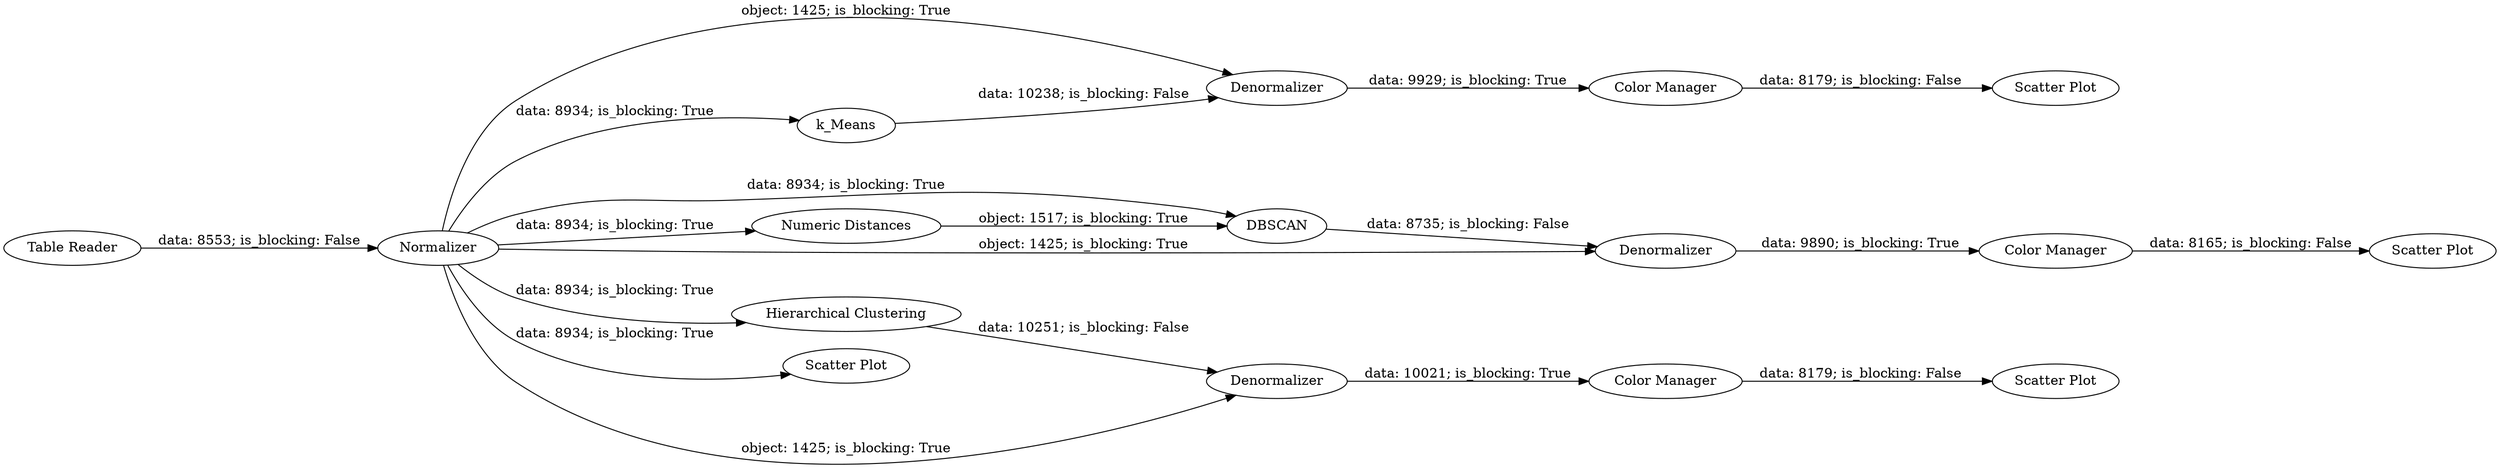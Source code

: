 digraph {
	"-1305583680029043544_140" [label=Normalizer]
	"-1305583680029043544_142" [label="Color Manager"]
	"-1305583680029043544_135" [label=k_Means]
	"-1305583680029043544_146" [label="Color Manager"]
	"-1305583680029043544_150" [label="Color Manager"]
	"-1305583680029043544_148" [label=DBSCAN]
	"-1305583680029043544_149" [label=Denormalizer]
	"-1305583680029043544_145" [label=Denormalizer]
	"-1305583680029043544_147" [label="Scatter Plot"]
	"-1305583680029043544_144" [label="Hierarchical Clustering"]
	"-1305583680029043544_1" [label="Table Reader"]
	"-1305583680029043544_143" [label="Scatter Plot"]
	"-1305583680029043544_141" [label=Denormalizer]
	"-1305583680029043544_154" [label="Scatter Plot"]
	"-1305583680029043544_151" [label="Scatter Plot"]
	"-1305583680029043544_152" [label="Numeric Distances"]
	"-1305583680029043544_140" -> "-1305583680029043544_149" [label="object: 1425; is_blocking: True"]
	"-1305583680029043544_152" -> "-1305583680029043544_148" [label="object: 1517; is_blocking: True"]
	"-1305583680029043544_145" -> "-1305583680029043544_146" [label="data: 10021; is_blocking: True"]
	"-1305583680029043544_140" -> "-1305583680029043544_152" [label="data: 8934; is_blocking: True"]
	"-1305583680029043544_142" -> "-1305583680029043544_143" [label="data: 8179; is_blocking: False"]
	"-1305583680029043544_140" -> "-1305583680029043544_145" [label="object: 1425; is_blocking: True"]
	"-1305583680029043544_150" -> "-1305583680029043544_151" [label="data: 8165; is_blocking: False"]
	"-1305583680029043544_141" -> "-1305583680029043544_142" [label="data: 9929; is_blocking: True"]
	"-1305583680029043544_149" -> "-1305583680029043544_150" [label="data: 9890; is_blocking: True"]
	"-1305583680029043544_140" -> "-1305583680029043544_148" [label="data: 8934; is_blocking: True"]
	"-1305583680029043544_148" -> "-1305583680029043544_149" [label="data: 8735; is_blocking: False"]
	"-1305583680029043544_144" -> "-1305583680029043544_145" [label="data: 10251; is_blocking: False"]
	"-1305583680029043544_140" -> "-1305583680029043544_144" [label="data: 8934; is_blocking: True"]
	"-1305583680029043544_140" -> "-1305583680029043544_141" [label="object: 1425; is_blocking: True"]
	"-1305583680029043544_1" -> "-1305583680029043544_140" [label="data: 8553; is_blocking: False"]
	"-1305583680029043544_140" -> "-1305583680029043544_154" [label="data: 8934; is_blocking: True"]
	"-1305583680029043544_146" -> "-1305583680029043544_147" [label="data: 8179; is_blocking: False"]
	"-1305583680029043544_135" -> "-1305583680029043544_141" [label="data: 10238; is_blocking: False"]
	"-1305583680029043544_140" -> "-1305583680029043544_135" [label="data: 8934; is_blocking: True"]
	rankdir=LR
}
